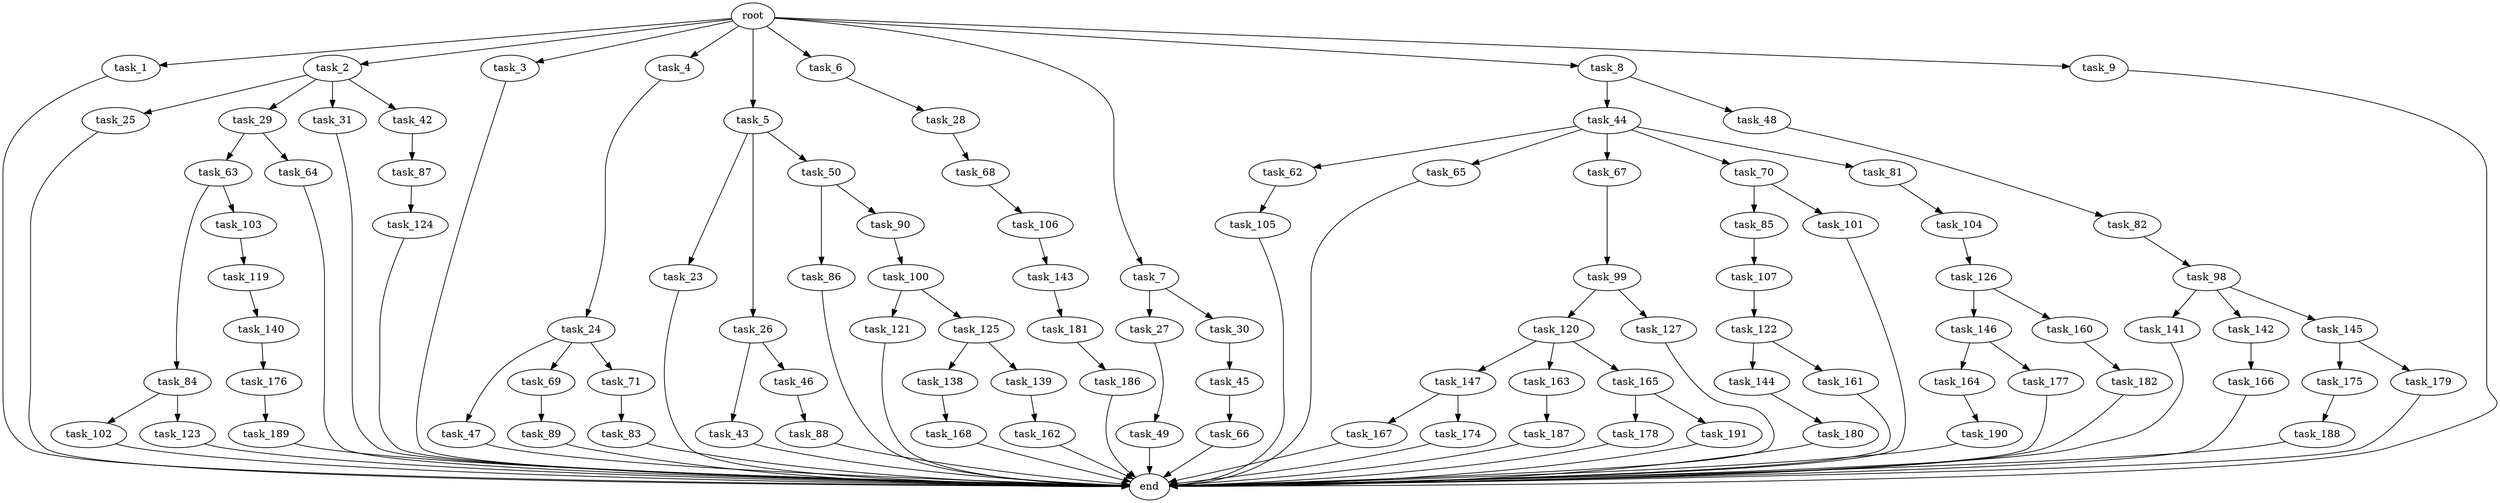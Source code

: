 digraph G {
  root [size="0.000000"];
  task_1 [size="10.240000"];
  task_2 [size="10.240000"];
  task_3 [size="10.240000"];
  task_4 [size="10.240000"];
  task_5 [size="10.240000"];
  task_6 [size="10.240000"];
  task_7 [size="10.240000"];
  task_8 [size="10.240000"];
  task_9 [size="10.240000"];
  task_23 [size="3092376453.120000"];
  task_24 [size="5497558138.880000"];
  task_25 [size="773094113.280000"];
  task_26 [size="3092376453.120000"];
  task_27 [size="6957847019.520000"];
  task_28 [size="5497558138.880000"];
  task_29 [size="773094113.280000"];
  task_30 [size="6957847019.520000"];
  task_31 [size="773094113.280000"];
  task_42 [size="773094113.280000"];
  task_43 [size="3092376453.120000"];
  task_44 [size="4209067950.080000"];
  task_45 [size="343597383.680000"];
  task_46 [size="3092376453.120000"];
  task_47 [size="8589934592.000000"];
  task_48 [size="4209067950.080000"];
  task_49 [size="3092376453.120000"];
  task_50 [size="3092376453.120000"];
  task_62 [size="343597383.680000"];
  task_63 [size="2147483648.000000"];
  task_64 [size="2147483648.000000"];
  task_65 [size="343597383.680000"];
  task_66 [size="2147483648.000000"];
  task_67 [size="343597383.680000"];
  task_68 [size="4209067950.080000"];
  task_69 [size="8589934592.000000"];
  task_70 [size="343597383.680000"];
  task_71 [size="8589934592.000000"];
  task_81 [size="343597383.680000"];
  task_82 [size="6957847019.520000"];
  task_83 [size="2147483648.000000"];
  task_84 [size="773094113.280000"];
  task_85 [size="8589934592.000000"];
  task_86 [size="6957847019.520000"];
  task_87 [size="4209067950.080000"];
  task_88 [size="6957847019.520000"];
  task_89 [size="4209067950.080000"];
  task_90 [size="6957847019.520000"];
  task_98 [size="2147483648.000000"];
  task_99 [size="2147483648.000000"];
  task_100 [size="5497558138.880000"];
  task_101 [size="8589934592.000000"];
  task_102 [size="6957847019.520000"];
  task_103 [size="773094113.280000"];
  task_104 [size="773094113.280000"];
  task_105 [size="3092376453.120000"];
  task_106 [size="3092376453.120000"];
  task_107 [size="343597383.680000"];
  task_119 [size="3092376453.120000"];
  task_120 [size="8589934592.000000"];
  task_121 [size="2147483648.000000"];
  task_122 [size="3092376453.120000"];
  task_123 [size="6957847019.520000"];
  task_124 [size="5497558138.880000"];
  task_125 [size="2147483648.000000"];
  task_126 [size="343597383.680000"];
  task_127 [size="8589934592.000000"];
  task_138 [size="5497558138.880000"];
  task_139 [size="5497558138.880000"];
  task_140 [size="3092376453.120000"];
  task_141 [size="8589934592.000000"];
  task_142 [size="8589934592.000000"];
  task_143 [size="343597383.680000"];
  task_144 [size="8589934592.000000"];
  task_145 [size="8589934592.000000"];
  task_146 [size="3092376453.120000"];
  task_147 [size="1374389534.720000"];
  task_160 [size="3092376453.120000"];
  task_161 [size="8589934592.000000"];
  task_162 [size="6957847019.520000"];
  task_163 [size="1374389534.720000"];
  task_164 [size="4209067950.080000"];
  task_165 [size="1374389534.720000"];
  task_166 [size="3092376453.120000"];
  task_167 [size="773094113.280000"];
  task_168 [size="1374389534.720000"];
  task_174 [size="773094113.280000"];
  task_175 [size="343597383.680000"];
  task_176 [size="8589934592.000000"];
  task_177 [size="4209067950.080000"];
  task_178 [size="343597383.680000"];
  task_179 [size="343597383.680000"];
  task_180 [size="8589934592.000000"];
  task_181 [size="3092376453.120000"];
  task_182 [size="2147483648.000000"];
  task_186 [size="8589934592.000000"];
  task_187 [size="5497558138.880000"];
  task_188 [size="6957847019.520000"];
  task_189 [size="5497558138.880000"];
  task_190 [size="1374389534.720000"];
  task_191 [size="343597383.680000"];
  end [size="0.000000"];

  root -> task_1 [size="1.000000"];
  root -> task_2 [size="1.000000"];
  root -> task_3 [size="1.000000"];
  root -> task_4 [size="1.000000"];
  root -> task_5 [size="1.000000"];
  root -> task_6 [size="1.000000"];
  root -> task_7 [size="1.000000"];
  root -> task_8 [size="1.000000"];
  root -> task_9 [size="1.000000"];
  task_1 -> end [size="1.000000"];
  task_2 -> task_25 [size="75497472.000000"];
  task_2 -> task_29 [size="75497472.000000"];
  task_2 -> task_31 [size="75497472.000000"];
  task_2 -> task_42 [size="75497472.000000"];
  task_3 -> end [size="1.000000"];
  task_4 -> task_24 [size="536870912.000000"];
  task_5 -> task_23 [size="301989888.000000"];
  task_5 -> task_26 [size="301989888.000000"];
  task_5 -> task_50 [size="301989888.000000"];
  task_6 -> task_28 [size="536870912.000000"];
  task_7 -> task_27 [size="679477248.000000"];
  task_7 -> task_30 [size="679477248.000000"];
  task_8 -> task_44 [size="411041792.000000"];
  task_8 -> task_48 [size="411041792.000000"];
  task_9 -> end [size="1.000000"];
  task_23 -> end [size="1.000000"];
  task_24 -> task_47 [size="838860800.000000"];
  task_24 -> task_69 [size="838860800.000000"];
  task_24 -> task_71 [size="838860800.000000"];
  task_25 -> end [size="1.000000"];
  task_26 -> task_43 [size="301989888.000000"];
  task_26 -> task_46 [size="301989888.000000"];
  task_27 -> task_49 [size="301989888.000000"];
  task_28 -> task_68 [size="411041792.000000"];
  task_29 -> task_63 [size="209715200.000000"];
  task_29 -> task_64 [size="209715200.000000"];
  task_30 -> task_45 [size="33554432.000000"];
  task_31 -> end [size="1.000000"];
  task_42 -> task_87 [size="411041792.000000"];
  task_43 -> end [size="1.000000"];
  task_44 -> task_62 [size="33554432.000000"];
  task_44 -> task_65 [size="33554432.000000"];
  task_44 -> task_67 [size="33554432.000000"];
  task_44 -> task_70 [size="33554432.000000"];
  task_44 -> task_81 [size="33554432.000000"];
  task_45 -> task_66 [size="209715200.000000"];
  task_46 -> task_88 [size="679477248.000000"];
  task_47 -> end [size="1.000000"];
  task_48 -> task_82 [size="679477248.000000"];
  task_49 -> end [size="1.000000"];
  task_50 -> task_86 [size="679477248.000000"];
  task_50 -> task_90 [size="679477248.000000"];
  task_62 -> task_105 [size="301989888.000000"];
  task_63 -> task_84 [size="75497472.000000"];
  task_63 -> task_103 [size="75497472.000000"];
  task_64 -> end [size="1.000000"];
  task_65 -> end [size="1.000000"];
  task_66 -> end [size="1.000000"];
  task_67 -> task_99 [size="209715200.000000"];
  task_68 -> task_106 [size="301989888.000000"];
  task_69 -> task_89 [size="411041792.000000"];
  task_70 -> task_85 [size="838860800.000000"];
  task_70 -> task_101 [size="838860800.000000"];
  task_71 -> task_83 [size="209715200.000000"];
  task_81 -> task_104 [size="75497472.000000"];
  task_82 -> task_98 [size="209715200.000000"];
  task_83 -> end [size="1.000000"];
  task_84 -> task_102 [size="679477248.000000"];
  task_84 -> task_123 [size="679477248.000000"];
  task_85 -> task_107 [size="33554432.000000"];
  task_86 -> end [size="1.000000"];
  task_87 -> task_124 [size="536870912.000000"];
  task_88 -> end [size="1.000000"];
  task_89 -> end [size="1.000000"];
  task_90 -> task_100 [size="536870912.000000"];
  task_98 -> task_141 [size="838860800.000000"];
  task_98 -> task_142 [size="838860800.000000"];
  task_98 -> task_145 [size="838860800.000000"];
  task_99 -> task_120 [size="838860800.000000"];
  task_99 -> task_127 [size="838860800.000000"];
  task_100 -> task_121 [size="209715200.000000"];
  task_100 -> task_125 [size="209715200.000000"];
  task_101 -> end [size="1.000000"];
  task_102 -> end [size="1.000000"];
  task_103 -> task_119 [size="301989888.000000"];
  task_104 -> task_126 [size="33554432.000000"];
  task_105 -> end [size="1.000000"];
  task_106 -> task_143 [size="33554432.000000"];
  task_107 -> task_122 [size="301989888.000000"];
  task_119 -> task_140 [size="301989888.000000"];
  task_120 -> task_147 [size="134217728.000000"];
  task_120 -> task_163 [size="134217728.000000"];
  task_120 -> task_165 [size="134217728.000000"];
  task_121 -> end [size="1.000000"];
  task_122 -> task_144 [size="838860800.000000"];
  task_122 -> task_161 [size="838860800.000000"];
  task_123 -> end [size="1.000000"];
  task_124 -> end [size="1.000000"];
  task_125 -> task_138 [size="536870912.000000"];
  task_125 -> task_139 [size="536870912.000000"];
  task_126 -> task_146 [size="301989888.000000"];
  task_126 -> task_160 [size="301989888.000000"];
  task_127 -> end [size="1.000000"];
  task_138 -> task_168 [size="134217728.000000"];
  task_139 -> task_162 [size="679477248.000000"];
  task_140 -> task_176 [size="838860800.000000"];
  task_141 -> end [size="1.000000"];
  task_142 -> task_166 [size="301989888.000000"];
  task_143 -> task_181 [size="301989888.000000"];
  task_144 -> task_180 [size="838860800.000000"];
  task_145 -> task_175 [size="33554432.000000"];
  task_145 -> task_179 [size="33554432.000000"];
  task_146 -> task_164 [size="411041792.000000"];
  task_146 -> task_177 [size="411041792.000000"];
  task_147 -> task_167 [size="75497472.000000"];
  task_147 -> task_174 [size="75497472.000000"];
  task_160 -> task_182 [size="209715200.000000"];
  task_161 -> end [size="1.000000"];
  task_162 -> end [size="1.000000"];
  task_163 -> task_187 [size="536870912.000000"];
  task_164 -> task_190 [size="134217728.000000"];
  task_165 -> task_178 [size="33554432.000000"];
  task_165 -> task_191 [size="33554432.000000"];
  task_166 -> end [size="1.000000"];
  task_167 -> end [size="1.000000"];
  task_168 -> end [size="1.000000"];
  task_174 -> end [size="1.000000"];
  task_175 -> task_188 [size="679477248.000000"];
  task_176 -> task_189 [size="536870912.000000"];
  task_177 -> end [size="1.000000"];
  task_178 -> end [size="1.000000"];
  task_179 -> end [size="1.000000"];
  task_180 -> end [size="1.000000"];
  task_181 -> task_186 [size="838860800.000000"];
  task_182 -> end [size="1.000000"];
  task_186 -> end [size="1.000000"];
  task_187 -> end [size="1.000000"];
  task_188 -> end [size="1.000000"];
  task_189 -> end [size="1.000000"];
  task_190 -> end [size="1.000000"];
  task_191 -> end [size="1.000000"];
}

